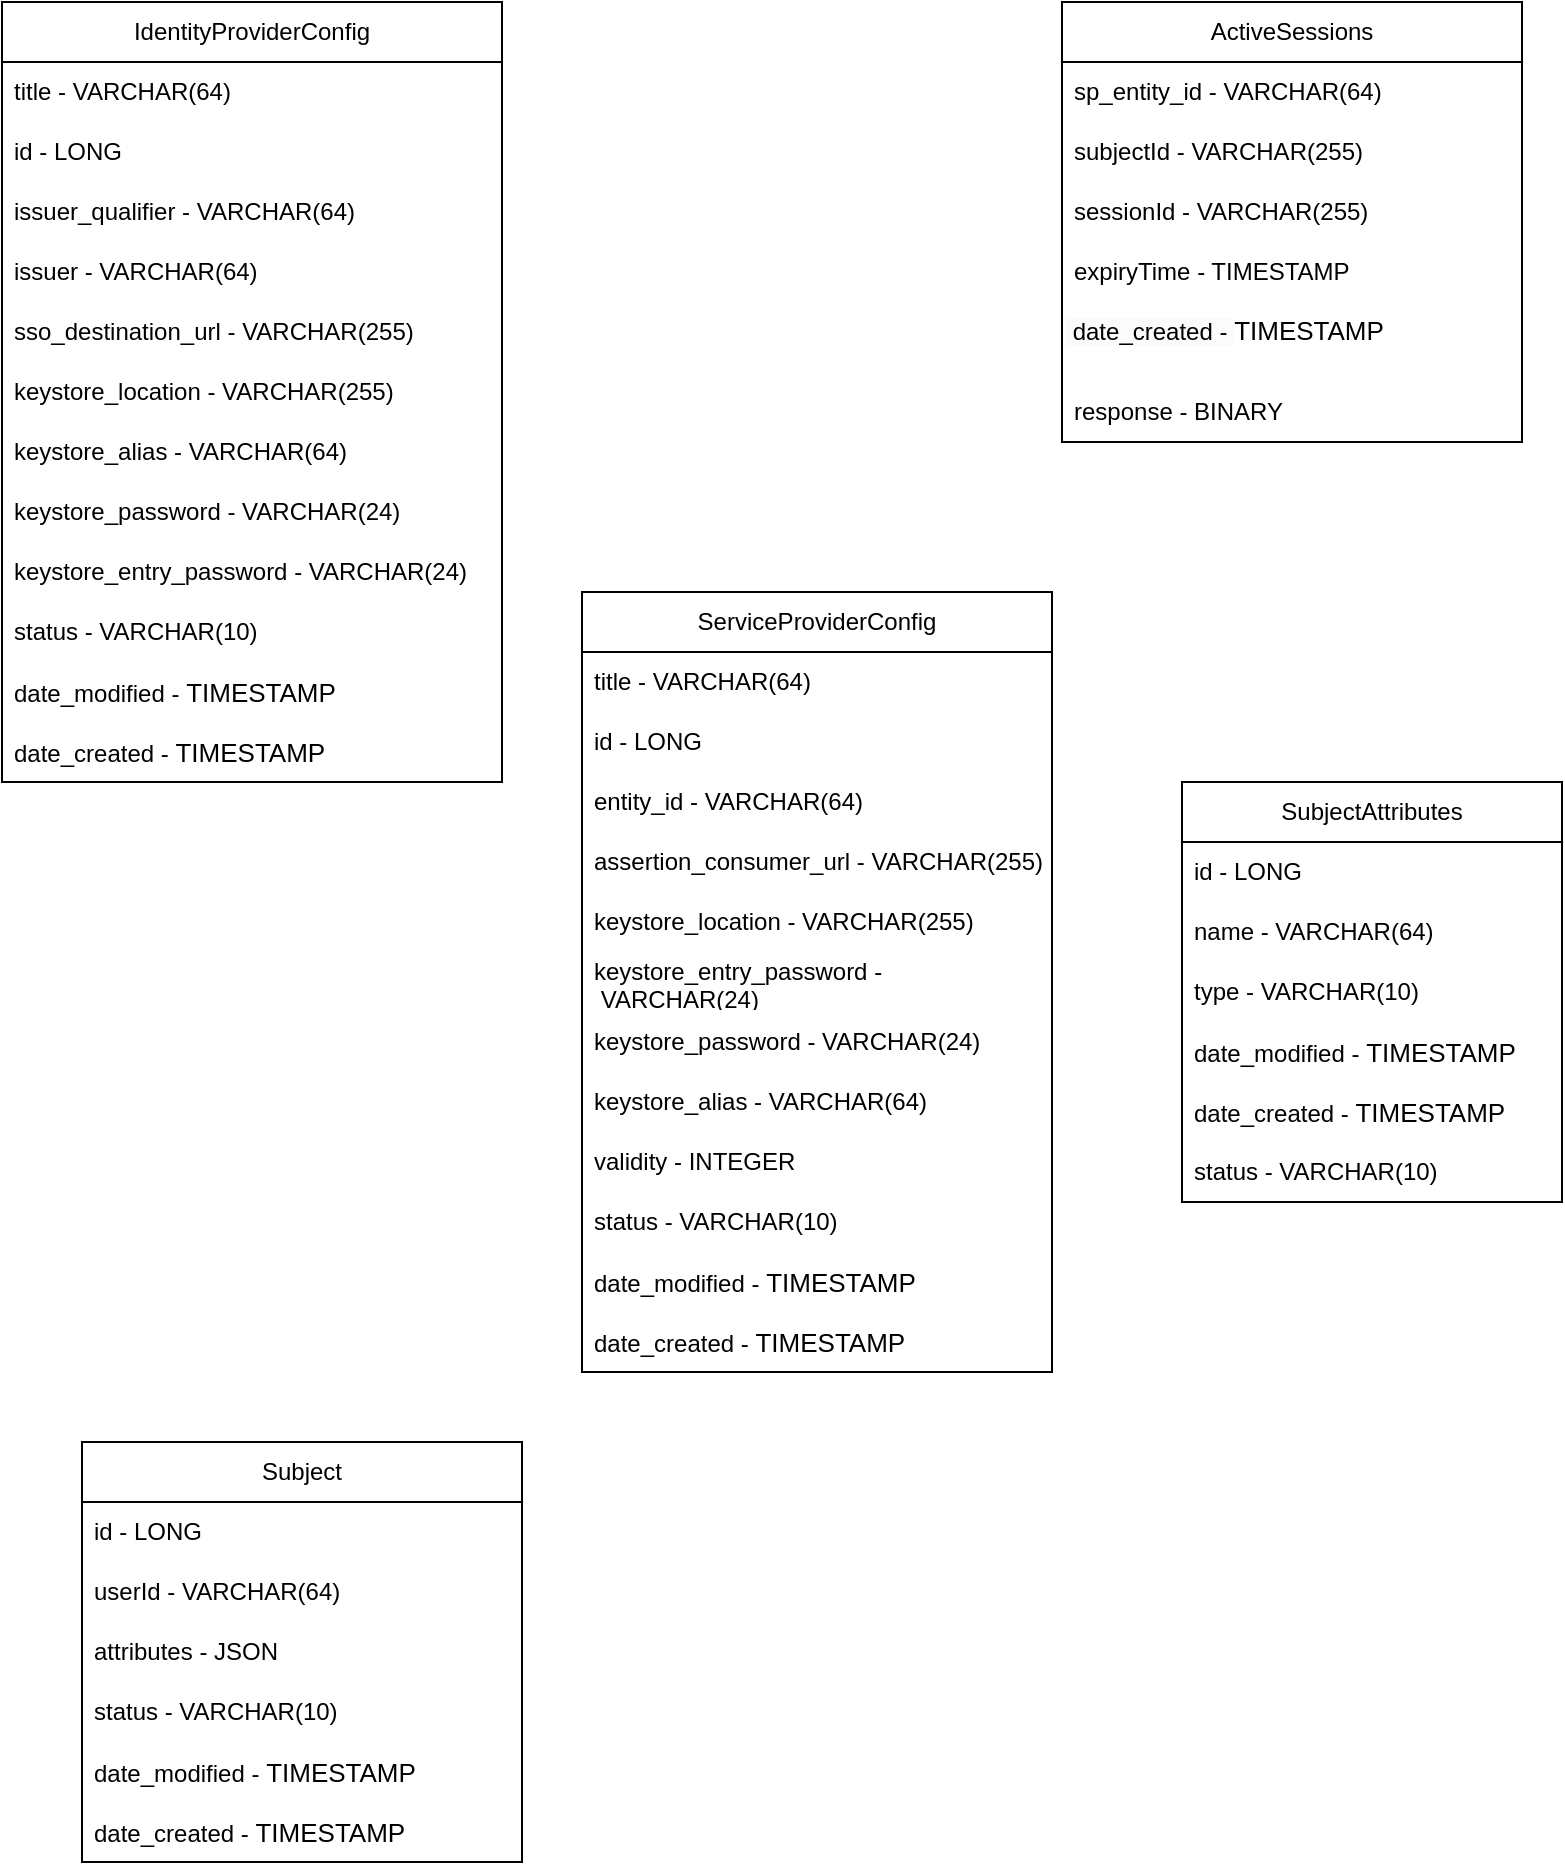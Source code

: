 <mxfile version="24.4.4" type="github">
  <diagram name="Page-1" id="2YBvvXClWsGukQMizWep">
    <mxGraphModel dx="1337" dy="741" grid="1" gridSize="10" guides="1" tooltips="1" connect="1" arrows="1" fold="1" page="1" pageScale="1" pageWidth="850" pageHeight="1100" math="0" shadow="0">
      <root>
        <mxCell id="0" />
        <mxCell id="1" parent="0" />
        <mxCell id="p8NNw1cGVKf0BuAZIXrs-1" value="IdentityProviderConfig" style="swimlane;fontStyle=0;childLayout=stackLayout;horizontal=1;startSize=30;horizontalStack=0;resizeParent=1;resizeParentMax=0;resizeLast=0;collapsible=1;marginBottom=0;whiteSpace=wrap;html=1;" parent="1" vertex="1">
          <mxGeometry x="40" y="60" width="250" height="390" as="geometry" />
        </mxCell>
        <mxCell id="p8NNw1cGVKf0BuAZIXrs-16" value="title -&amp;nbsp;VARCHAR(64)" style="text;strokeColor=none;fillColor=none;align=left;verticalAlign=middle;spacingLeft=4;spacingRight=4;overflow=hidden;points=[[0,0.5],[1,0.5]];portConstraint=eastwest;rotatable=0;whiteSpace=wrap;html=1;" parent="p8NNw1cGVKf0BuAZIXrs-1" vertex="1">
          <mxGeometry y="30" width="250" height="30" as="geometry" />
        </mxCell>
        <mxCell id="p8NNw1cGVKf0BuAZIXrs-26" value="id - LONG" style="text;strokeColor=none;fillColor=none;align=left;verticalAlign=middle;spacingLeft=4;spacingRight=4;overflow=hidden;points=[[0,0.5],[1,0.5]];portConstraint=eastwest;rotatable=0;whiteSpace=wrap;html=1;" parent="p8NNw1cGVKf0BuAZIXrs-1" vertex="1">
          <mxGeometry y="60" width="250" height="30" as="geometry" />
        </mxCell>
        <mxCell id="p8NNw1cGVKf0BuAZIXrs-2" value="issuer_qualifier&amp;nbsp;-&amp;nbsp;VARCHAR(64)" style="text;strokeColor=none;fillColor=none;align=left;verticalAlign=middle;spacingLeft=4;spacingRight=4;overflow=hidden;points=[[0,0.5],[1,0.5]];portConstraint=eastwest;rotatable=0;whiteSpace=wrap;html=1;" parent="p8NNw1cGVKf0BuAZIXrs-1" vertex="1">
          <mxGeometry y="90" width="250" height="30" as="geometry" />
        </mxCell>
        <mxCell id="p8NNw1cGVKf0BuAZIXrs-3" value="issuer&amp;nbsp;-&amp;nbsp;VARCHAR(64)" style="text;strokeColor=none;fillColor=none;align=left;verticalAlign=middle;spacingLeft=4;spacingRight=4;overflow=hidden;points=[[0,0.5],[1,0.5]];portConstraint=eastwest;rotatable=0;whiteSpace=wrap;html=1;" parent="p8NNw1cGVKf0BuAZIXrs-1" vertex="1">
          <mxGeometry y="120" width="250" height="30" as="geometry" />
        </mxCell>
        <mxCell id="p8NNw1cGVKf0BuAZIXrs-4" value="sso_destination_url&amp;nbsp;-&amp;nbsp;VARCHAR(255)" style="text;strokeColor=none;fillColor=none;align=left;verticalAlign=middle;spacingLeft=4;spacingRight=4;overflow=hidden;points=[[0,0.5],[1,0.5]];portConstraint=eastwest;rotatable=0;whiteSpace=wrap;html=1;" parent="p8NNw1cGVKf0BuAZIXrs-1" vertex="1">
          <mxGeometry y="150" width="250" height="30" as="geometry" />
        </mxCell>
        <mxCell id="p8NNw1cGVKf0BuAZIXrs-15" value="keystore_location&amp;nbsp;-&amp;nbsp;VARCHAR(255)" style="text;strokeColor=none;fillColor=none;align=left;verticalAlign=middle;spacingLeft=4;spacingRight=4;overflow=hidden;points=[[0,0.5],[1,0.5]];portConstraint=eastwest;rotatable=0;whiteSpace=wrap;html=1;" parent="p8NNw1cGVKf0BuAZIXrs-1" vertex="1">
          <mxGeometry y="180" width="250" height="30" as="geometry" />
        </mxCell>
        <mxCell id="p8NNw1cGVKf0BuAZIXrs-19" value="keystore_alias&amp;nbsp;-&amp;nbsp;VARCHAR(64)" style="text;strokeColor=none;fillColor=none;align=left;verticalAlign=middle;spacingLeft=4;spacingRight=4;overflow=hidden;points=[[0,0.5],[1,0.5]];portConstraint=eastwest;rotatable=0;whiteSpace=wrap;html=1;" parent="p8NNw1cGVKf0BuAZIXrs-1" vertex="1">
          <mxGeometry y="210" width="250" height="30" as="geometry" />
        </mxCell>
        <mxCell id="p8NNw1cGVKf0BuAZIXrs-20" value="keystore_password&amp;nbsp;-&amp;nbsp;VARCHAR(24)" style="text;strokeColor=none;fillColor=none;align=left;verticalAlign=middle;spacingLeft=4;spacingRight=4;overflow=hidden;points=[[0,0.5],[1,0.5]];portConstraint=eastwest;rotatable=0;whiteSpace=wrap;html=1;" parent="p8NNw1cGVKf0BuAZIXrs-1" vertex="1">
          <mxGeometry y="240" width="250" height="30" as="geometry" />
        </mxCell>
        <mxCell id="p8NNw1cGVKf0BuAZIXrs-21" value="keystore_entry_password&amp;nbsp;-&amp;nbsp;VARCHAR(24)" style="text;strokeColor=none;fillColor=none;align=left;verticalAlign=middle;spacingLeft=4;spacingRight=4;overflow=hidden;points=[[0,0.5],[1,0.5]];portConstraint=eastwest;rotatable=0;whiteSpace=wrap;html=1;" parent="p8NNw1cGVKf0BuAZIXrs-1" vertex="1">
          <mxGeometry y="270" width="250" height="30" as="geometry" />
        </mxCell>
        <mxCell id="p8NNw1cGVKf0BuAZIXrs-29" value="status&amp;nbsp;-&amp;nbsp;VARCHAR(10)" style="text;strokeColor=none;fillColor=none;align=left;verticalAlign=middle;spacingLeft=4;spacingRight=4;overflow=hidden;points=[[0,0.5],[1,0.5]];portConstraint=eastwest;rotatable=0;whiteSpace=wrap;html=1;" parent="p8NNw1cGVKf0BuAZIXrs-1" vertex="1">
          <mxGeometry y="300" width="250" height="30" as="geometry" />
        </mxCell>
        <mxCell id="p8NNw1cGVKf0BuAZIXrs-31" value="date_modified -&amp;nbsp;&lt;span style=&quot;font-family: Arial, sans-serif; font-size: 13px; background-color: rgb(255, 255, 255);&quot;&gt;TIMESTAMP&lt;/span&gt;" style="text;strokeColor=none;fillColor=none;align=left;verticalAlign=middle;spacingLeft=4;spacingRight=4;overflow=hidden;points=[[0,0.5],[1,0.5]];portConstraint=eastwest;rotatable=0;whiteSpace=wrap;html=1;" parent="p8NNw1cGVKf0BuAZIXrs-1" vertex="1">
          <mxGeometry y="330" width="250" height="30" as="geometry" />
        </mxCell>
        <mxCell id="p8NNw1cGVKf0BuAZIXrs-30" value="date_created -&amp;nbsp;&lt;span style=&quot;font-family: Arial, sans-serif; font-size: 13px; background-color: rgb(255, 255, 255);&quot;&gt;TIMESTAMP&lt;/span&gt;" style="text;strokeColor=none;fillColor=none;align=left;verticalAlign=middle;spacingLeft=4;spacingRight=4;overflow=hidden;points=[[0,0.5],[1,0.5]];portConstraint=eastwest;rotatable=0;whiteSpace=wrap;html=1;" parent="p8NNw1cGVKf0BuAZIXrs-1" vertex="1">
          <mxGeometry y="360" width="250" height="30" as="geometry" />
        </mxCell>
        <mxCell id="p8NNw1cGVKf0BuAZIXrs-5" value="ServiceProviderConfig" style="swimlane;fontStyle=0;childLayout=stackLayout;horizontal=1;startSize=30;horizontalStack=0;resizeParent=1;resizeParentMax=0;resizeLast=0;collapsible=1;marginBottom=0;whiteSpace=wrap;html=1;" parent="1" vertex="1">
          <mxGeometry x="330" y="355" width="235" height="390" as="geometry" />
        </mxCell>
        <mxCell id="p8NNw1cGVKf0BuAZIXrs-27" value="title - VARCHAR(64)" style="text;strokeColor=none;fillColor=none;align=left;verticalAlign=middle;spacingLeft=4;spacingRight=4;overflow=hidden;points=[[0,0.5],[1,0.5]];portConstraint=eastwest;rotatable=0;whiteSpace=wrap;html=1;" parent="p8NNw1cGVKf0BuAZIXrs-5" vertex="1">
          <mxGeometry y="30" width="235" height="30" as="geometry" />
        </mxCell>
        <mxCell id="p8NNw1cGVKf0BuAZIXrs-28" value="id - LONG" style="text;strokeColor=none;fillColor=none;align=left;verticalAlign=middle;spacingLeft=4;spacingRight=4;overflow=hidden;points=[[0,0.5],[1,0.5]];portConstraint=eastwest;rotatable=0;whiteSpace=wrap;html=1;" parent="p8NNw1cGVKf0BuAZIXrs-5" vertex="1">
          <mxGeometry y="60" width="235" height="30" as="geometry" />
        </mxCell>
        <mxCell id="p8NNw1cGVKf0BuAZIXrs-6" value="entity_id - VARCHAR(64)" style="text;strokeColor=none;fillColor=none;align=left;verticalAlign=middle;spacingLeft=4;spacingRight=4;overflow=hidden;points=[[0,0.5],[1,0.5]];portConstraint=eastwest;rotatable=0;whiteSpace=wrap;html=1;" parent="p8NNw1cGVKf0BuAZIXrs-5" vertex="1">
          <mxGeometry y="90" width="235" height="30" as="geometry" />
        </mxCell>
        <mxCell id="p8NNw1cGVKf0BuAZIXrs-7" value="assertion_consumer_url&amp;nbsp;-&amp;nbsp;VARCHAR(255)" style="text;strokeColor=none;fillColor=none;align=left;verticalAlign=middle;spacingLeft=4;spacingRight=4;overflow=hidden;points=[[0,0.5],[1,0.5]];portConstraint=eastwest;rotatable=0;whiteSpace=wrap;html=1;" parent="p8NNw1cGVKf0BuAZIXrs-5" vertex="1">
          <mxGeometry y="120" width="235" height="30" as="geometry" />
        </mxCell>
        <mxCell id="p8NNw1cGVKf0BuAZIXrs-22" value="keystore_location&amp;nbsp;-&amp;nbsp;VARCHAR(255)" style="text;strokeColor=none;fillColor=none;align=left;verticalAlign=middle;spacingLeft=4;spacingRight=4;overflow=hidden;points=[[0,0.5],[1,0.5]];portConstraint=eastwest;rotatable=0;whiteSpace=wrap;html=1;" parent="p8NNw1cGVKf0BuAZIXrs-5" vertex="1">
          <mxGeometry y="150" width="235" height="30" as="geometry" />
        </mxCell>
        <mxCell id="p8NNw1cGVKf0BuAZIXrs-25" value="keystore_entry_password&amp;nbsp;-&amp;nbsp;VARCHAR(24)" style="text;strokeColor=none;fillColor=none;align=left;verticalAlign=middle;spacingLeft=4;spacingRight=4;overflow=hidden;points=[[0,0.5],[1,0.5]];portConstraint=eastwest;rotatable=0;whiteSpace=wrap;html=1;" parent="p8NNw1cGVKf0BuAZIXrs-5" vertex="1">
          <mxGeometry y="180" width="235" height="30" as="geometry" />
        </mxCell>
        <mxCell id="p8NNw1cGVKf0BuAZIXrs-24" value="keystore_password&amp;nbsp;-&amp;nbsp;VARCHAR(24)" style="text;strokeColor=none;fillColor=none;align=left;verticalAlign=middle;spacingLeft=4;spacingRight=4;overflow=hidden;points=[[0,0.5],[1,0.5]];portConstraint=eastwest;rotatable=0;whiteSpace=wrap;html=1;" parent="p8NNw1cGVKf0BuAZIXrs-5" vertex="1">
          <mxGeometry y="210" width="235" height="30" as="geometry" />
        </mxCell>
        <mxCell id="p8NNw1cGVKf0BuAZIXrs-23" value="keystore_alias&amp;nbsp;-&amp;nbsp;VARCHAR(64)" style="text;strokeColor=none;fillColor=none;align=left;verticalAlign=middle;spacingLeft=4;spacingRight=4;overflow=hidden;points=[[0,0.5],[1,0.5]];portConstraint=eastwest;rotatable=0;whiteSpace=wrap;html=1;" parent="p8NNw1cGVKf0BuAZIXrs-5" vertex="1">
          <mxGeometry y="240" width="235" height="30" as="geometry" />
        </mxCell>
        <mxCell id="p8NNw1cGVKf0BuAZIXrs-56" value="validity - INTEGER" style="text;strokeColor=none;fillColor=none;align=left;verticalAlign=middle;spacingLeft=4;spacingRight=4;overflow=hidden;points=[[0,0.5],[1,0.5]];portConstraint=eastwest;rotatable=0;whiteSpace=wrap;html=1;" parent="p8NNw1cGVKf0BuAZIXrs-5" vertex="1">
          <mxGeometry y="270" width="235" height="30" as="geometry" />
        </mxCell>
        <mxCell id="p8NNw1cGVKf0BuAZIXrs-32" value="status - VARCHAR(10)" style="text;strokeColor=none;fillColor=none;align=left;verticalAlign=middle;spacingLeft=4;spacingRight=4;overflow=hidden;points=[[0,0.5],[1,0.5]];portConstraint=eastwest;rotatable=0;whiteSpace=wrap;html=1;" parent="p8NNw1cGVKf0BuAZIXrs-5" vertex="1">
          <mxGeometry y="300" width="235" height="30" as="geometry" />
        </mxCell>
        <mxCell id="p8NNw1cGVKf0BuAZIXrs-34" value="date_modified&amp;nbsp;-&amp;nbsp;&lt;span style=&quot;font-family: Arial, sans-serif; font-size: 13px; background-color: rgb(255, 255, 255);&quot;&gt;TIMESTAMP&lt;/span&gt;" style="text;strokeColor=none;fillColor=none;align=left;verticalAlign=middle;spacingLeft=4;spacingRight=4;overflow=hidden;points=[[0,0.5],[1,0.5]];portConstraint=eastwest;rotatable=0;whiteSpace=wrap;html=1;" parent="p8NNw1cGVKf0BuAZIXrs-5" vertex="1">
          <mxGeometry y="330" width="235" height="30" as="geometry" />
        </mxCell>
        <mxCell id="p8NNw1cGVKf0BuAZIXrs-33" value="date_created&amp;nbsp;-&amp;nbsp;&lt;span style=&quot;font-family: Arial, sans-serif; font-size: 13px; background-color: rgb(255, 255, 255);&quot;&gt;TIMESTAMP&lt;/span&gt;" style="text;strokeColor=none;fillColor=none;align=left;verticalAlign=middle;spacingLeft=4;spacingRight=4;overflow=hidden;points=[[0,0.5],[1,0.5]];portConstraint=eastwest;rotatable=0;whiteSpace=wrap;html=1;" parent="p8NNw1cGVKf0BuAZIXrs-5" vertex="1">
          <mxGeometry y="360" width="235" height="30" as="geometry" />
        </mxCell>
        <mxCell id="p8NNw1cGVKf0BuAZIXrs-9" value="ActiveSessions" style="swimlane;fontStyle=0;childLayout=stackLayout;horizontal=1;startSize=30;horizontalStack=0;resizeParent=1;resizeParentMax=0;resizeLast=0;collapsible=1;marginBottom=0;whiteSpace=wrap;html=1;" parent="1" vertex="1">
          <mxGeometry x="570" y="60" width="230" height="220" as="geometry" />
        </mxCell>
        <mxCell id="p8NNw1cGVKf0BuAZIXrs-57" value="sp_entity_id - VARCHAR(64)" style="text;strokeColor=none;fillColor=none;align=left;verticalAlign=middle;spacingLeft=4;spacingRight=4;overflow=hidden;points=[[0,0.5],[1,0.5]];portConstraint=eastwest;rotatable=0;whiteSpace=wrap;html=1;" parent="p8NNw1cGVKf0BuAZIXrs-9" vertex="1">
          <mxGeometry y="30" width="230" height="30" as="geometry" />
        </mxCell>
        <mxCell id="p8NNw1cGVKf0BuAZIXrs-10" value="subjectId - VARCHAR(255)" style="text;strokeColor=none;fillColor=none;align=left;verticalAlign=middle;spacingLeft=4;spacingRight=4;overflow=hidden;points=[[0,0.5],[1,0.5]];portConstraint=eastwest;rotatable=0;whiteSpace=wrap;html=1;" parent="p8NNw1cGVKf0BuAZIXrs-9" vertex="1">
          <mxGeometry y="60" width="230" height="30" as="geometry" />
        </mxCell>
        <mxCell id="p8NNw1cGVKf0BuAZIXrs-11" value="sessionId&amp;nbsp;- VARCHAR(255)" style="text;strokeColor=none;fillColor=none;align=left;verticalAlign=middle;spacingLeft=4;spacingRight=4;overflow=hidden;points=[[0,0.5],[1,0.5]];portConstraint=eastwest;rotatable=0;whiteSpace=wrap;html=1;" parent="p8NNw1cGVKf0BuAZIXrs-9" vertex="1">
          <mxGeometry y="90" width="230" height="30" as="geometry" />
        </mxCell>
        <mxCell id="p8NNw1cGVKf0BuAZIXrs-55" value="expiryTime - TIMESTAMP" style="text;strokeColor=none;fillColor=none;align=left;verticalAlign=middle;spacingLeft=4;spacingRight=4;overflow=hidden;points=[[0,0.5],[1,0.5]];portConstraint=eastwest;rotatable=0;whiteSpace=wrap;html=1;" parent="p8NNw1cGVKf0BuAZIXrs-9" vertex="1">
          <mxGeometry y="120" width="230" height="30" as="geometry" />
        </mxCell>
        <mxCell id="yO7oqys393Oc0zncBndx-1" value="&lt;span style=&quot;color: rgb(0, 0, 0); font-family: Helvetica; font-size: 12px; font-style: normal; font-variant-ligatures: normal; font-variant-caps: normal; font-weight: 400; letter-spacing: normal; orphans: 2; text-align: left; text-indent: 0px; text-transform: none; widows: 2; word-spacing: 0px; -webkit-text-stroke-width: 0px; white-space: normal; background-color: rgb(251, 251, 251); text-decoration-thickness: initial; text-decoration-style: initial; text-decoration-color: initial; display: inline !important; float: none;&quot;&gt;&amp;nbsp;date_created&amp;nbsp;-&amp;nbsp;&lt;/span&gt;&lt;span style=&quot;forced-color-adjust: none; color: rgb(0, 0, 0); font-style: normal; font-variant-ligatures: normal; font-variant-caps: normal; font-weight: 400; letter-spacing: normal; orphans: 2; text-align: left; text-indent: 0px; text-transform: none; widows: 2; word-spacing: 0px; -webkit-text-stroke-width: 0px; white-space: normal; text-decoration-thickness: initial; text-decoration-style: initial; text-decoration-color: initial; font-family: Arial, sans-serif; font-size: 13px; background-color: rgb(255, 255, 255);&quot;&gt;TIMESTAMP&lt;/span&gt;" style="text;whiteSpace=wrap;html=1;" vertex="1" parent="p8NNw1cGVKf0BuAZIXrs-9">
          <mxGeometry y="150" width="230" height="40" as="geometry" />
        </mxCell>
        <mxCell id="p8NNw1cGVKf0BuAZIXrs-12" value="response - BINARY" style="text;strokeColor=none;fillColor=none;align=left;verticalAlign=middle;spacingLeft=4;spacingRight=4;overflow=hidden;points=[[0,0.5],[1,0.5]];portConstraint=eastwest;rotatable=0;whiteSpace=wrap;html=1;" parent="p8NNw1cGVKf0BuAZIXrs-9" vertex="1">
          <mxGeometry y="190" width="230" height="30" as="geometry" />
        </mxCell>
        <mxCell id="p8NNw1cGVKf0BuAZIXrs-39" value="Subject" style="swimlane;fontStyle=0;childLayout=stackLayout;horizontal=1;startSize=30;horizontalStack=0;resizeParent=1;resizeParentMax=0;resizeLast=0;collapsible=1;marginBottom=0;whiteSpace=wrap;html=1;" parent="1" vertex="1">
          <mxGeometry x="80" y="780" width="220" height="210" as="geometry" />
        </mxCell>
        <mxCell id="p8NNw1cGVKf0BuAZIXrs-53" value="id - LONG" style="text;strokeColor=none;fillColor=none;align=left;verticalAlign=middle;spacingLeft=4;spacingRight=4;overflow=hidden;points=[[0,0.5],[1,0.5]];portConstraint=eastwest;rotatable=0;whiteSpace=wrap;html=1;" parent="p8NNw1cGVKf0BuAZIXrs-39" vertex="1">
          <mxGeometry y="30" width="220" height="30" as="geometry" />
        </mxCell>
        <mxCell id="p8NNw1cGVKf0BuAZIXrs-40" value="userId - VARCHAR(64)" style="text;strokeColor=none;fillColor=none;align=left;verticalAlign=middle;spacingLeft=4;spacingRight=4;overflow=hidden;points=[[0,0.5],[1,0.5]];portConstraint=eastwest;rotatable=0;whiteSpace=wrap;html=1;" parent="p8NNw1cGVKf0BuAZIXrs-39" vertex="1">
          <mxGeometry y="60" width="220" height="30" as="geometry" />
        </mxCell>
        <mxCell id="p8NNw1cGVKf0BuAZIXrs-41" value="attributes - JSON" style="text;strokeColor=none;fillColor=none;align=left;verticalAlign=middle;spacingLeft=4;spacingRight=4;overflow=hidden;points=[[0,0.5],[1,0.5]];portConstraint=eastwest;rotatable=0;whiteSpace=wrap;html=1;" parent="p8NNw1cGVKf0BuAZIXrs-39" vertex="1">
          <mxGeometry y="90" width="220" height="30" as="geometry" />
        </mxCell>
        <mxCell id="p8NNw1cGVKf0BuAZIXrs-50" value="status - VARCHAR(10)" style="text;strokeColor=none;fillColor=none;align=left;verticalAlign=middle;spacingLeft=4;spacingRight=4;overflow=hidden;points=[[0,0.5],[1,0.5]];portConstraint=eastwest;rotatable=0;whiteSpace=wrap;html=1;" parent="p8NNw1cGVKf0BuAZIXrs-39" vertex="1">
          <mxGeometry y="120" width="220" height="30" as="geometry" />
        </mxCell>
        <mxCell id="p8NNw1cGVKf0BuAZIXrs-52" value="date_modified&amp;nbsp;-&amp;nbsp;&lt;span style=&quot;font-family: Arial, sans-serif; font-size: 13px; background-color: rgb(255, 255, 255);&quot;&gt;TIMESTAMP&lt;/span&gt;" style="text;strokeColor=none;fillColor=none;align=left;verticalAlign=middle;spacingLeft=4;spacingRight=4;overflow=hidden;points=[[0,0.5],[1,0.5]];portConstraint=eastwest;rotatable=0;whiteSpace=wrap;html=1;" parent="p8NNw1cGVKf0BuAZIXrs-39" vertex="1">
          <mxGeometry y="150" width="220" height="30" as="geometry" />
        </mxCell>
        <mxCell id="p8NNw1cGVKf0BuAZIXrs-51" value="date_created&amp;nbsp;-&amp;nbsp;&lt;span style=&quot;font-family: Arial, sans-serif; font-size: 13px; background-color: rgb(255, 255, 255);&quot;&gt;TIMESTAMP&lt;/span&gt;" style="text;strokeColor=none;fillColor=none;align=left;verticalAlign=middle;spacingLeft=4;spacingRight=4;overflow=hidden;points=[[0,0.5],[1,0.5]];portConstraint=eastwest;rotatable=0;whiteSpace=wrap;html=1;" parent="p8NNw1cGVKf0BuAZIXrs-39" vertex="1">
          <mxGeometry y="180" width="220" height="30" as="geometry" />
        </mxCell>
        <mxCell id="p8NNw1cGVKf0BuAZIXrs-43" value="SubjectAttributes" style="swimlane;fontStyle=0;childLayout=stackLayout;horizontal=1;startSize=30;horizontalStack=0;resizeParent=1;resizeParentMax=0;resizeLast=0;collapsible=1;marginBottom=0;whiteSpace=wrap;html=1;" parent="1" vertex="1">
          <mxGeometry x="630" y="450" width="190" height="210" as="geometry" />
        </mxCell>
        <mxCell id="p8NNw1cGVKf0BuAZIXrs-44" value="id - LONG" style="text;strokeColor=none;fillColor=none;align=left;verticalAlign=middle;spacingLeft=4;spacingRight=4;overflow=hidden;points=[[0,0.5],[1,0.5]];portConstraint=eastwest;rotatable=0;whiteSpace=wrap;html=1;" parent="p8NNw1cGVKf0BuAZIXrs-43" vertex="1">
          <mxGeometry y="30" width="190" height="30" as="geometry" />
        </mxCell>
        <mxCell id="p8NNw1cGVKf0BuAZIXrs-45" value="name - VARCHAR(64)" style="text;strokeColor=none;fillColor=none;align=left;verticalAlign=middle;spacingLeft=4;spacingRight=4;overflow=hidden;points=[[0,0.5],[1,0.5]];portConstraint=eastwest;rotatable=0;whiteSpace=wrap;html=1;" parent="p8NNw1cGVKf0BuAZIXrs-43" vertex="1">
          <mxGeometry y="60" width="190" height="30" as="geometry" />
        </mxCell>
        <mxCell id="p8NNw1cGVKf0BuAZIXrs-54" value="type -&amp;nbsp;VARCHAR(10)" style="text;strokeColor=none;fillColor=none;align=left;verticalAlign=middle;spacingLeft=4;spacingRight=4;overflow=hidden;points=[[0,0.5],[1,0.5]];portConstraint=eastwest;rotatable=0;whiteSpace=wrap;html=1;" parent="p8NNw1cGVKf0BuAZIXrs-43" vertex="1">
          <mxGeometry y="90" width="190" height="30" as="geometry" />
        </mxCell>
        <mxCell id="p8NNw1cGVKf0BuAZIXrs-49" value="date_modified&amp;nbsp;-&amp;nbsp;&lt;span style=&quot;font-family: Arial, sans-serif; font-size: 13px; background-color: rgb(255, 255, 255);&quot;&gt;TIMESTAMP&lt;/span&gt;" style="text;strokeColor=none;fillColor=none;align=left;verticalAlign=middle;spacingLeft=4;spacingRight=4;overflow=hidden;points=[[0,0.5],[1,0.5]];portConstraint=eastwest;rotatable=0;whiteSpace=wrap;html=1;" parent="p8NNw1cGVKf0BuAZIXrs-43" vertex="1">
          <mxGeometry y="120" width="190" height="30" as="geometry" />
        </mxCell>
        <mxCell id="p8NNw1cGVKf0BuAZIXrs-48" value="date_created&amp;nbsp;-&amp;nbsp;&lt;span style=&quot;font-family: Arial, sans-serif; font-size: 13px; background-color: rgb(255, 255, 255);&quot;&gt;TIMESTAMP&lt;/span&gt;" style="text;strokeColor=none;fillColor=none;align=left;verticalAlign=middle;spacingLeft=4;spacingRight=4;overflow=hidden;points=[[0,0.5],[1,0.5]];portConstraint=eastwest;rotatable=0;whiteSpace=wrap;html=1;" parent="p8NNw1cGVKf0BuAZIXrs-43" vertex="1">
          <mxGeometry y="150" width="190" height="30" as="geometry" />
        </mxCell>
        <mxCell id="p8NNw1cGVKf0BuAZIXrs-47" value="status&amp;nbsp;-&amp;nbsp;VARCHAR(10)" style="text;strokeColor=none;fillColor=none;align=left;verticalAlign=middle;spacingLeft=4;spacingRight=4;overflow=hidden;points=[[0,0.5],[1,0.5]];portConstraint=eastwest;rotatable=0;whiteSpace=wrap;html=1;" parent="p8NNw1cGVKf0BuAZIXrs-43" vertex="1">
          <mxGeometry y="180" width="190" height="30" as="geometry" />
        </mxCell>
      </root>
    </mxGraphModel>
  </diagram>
</mxfile>
